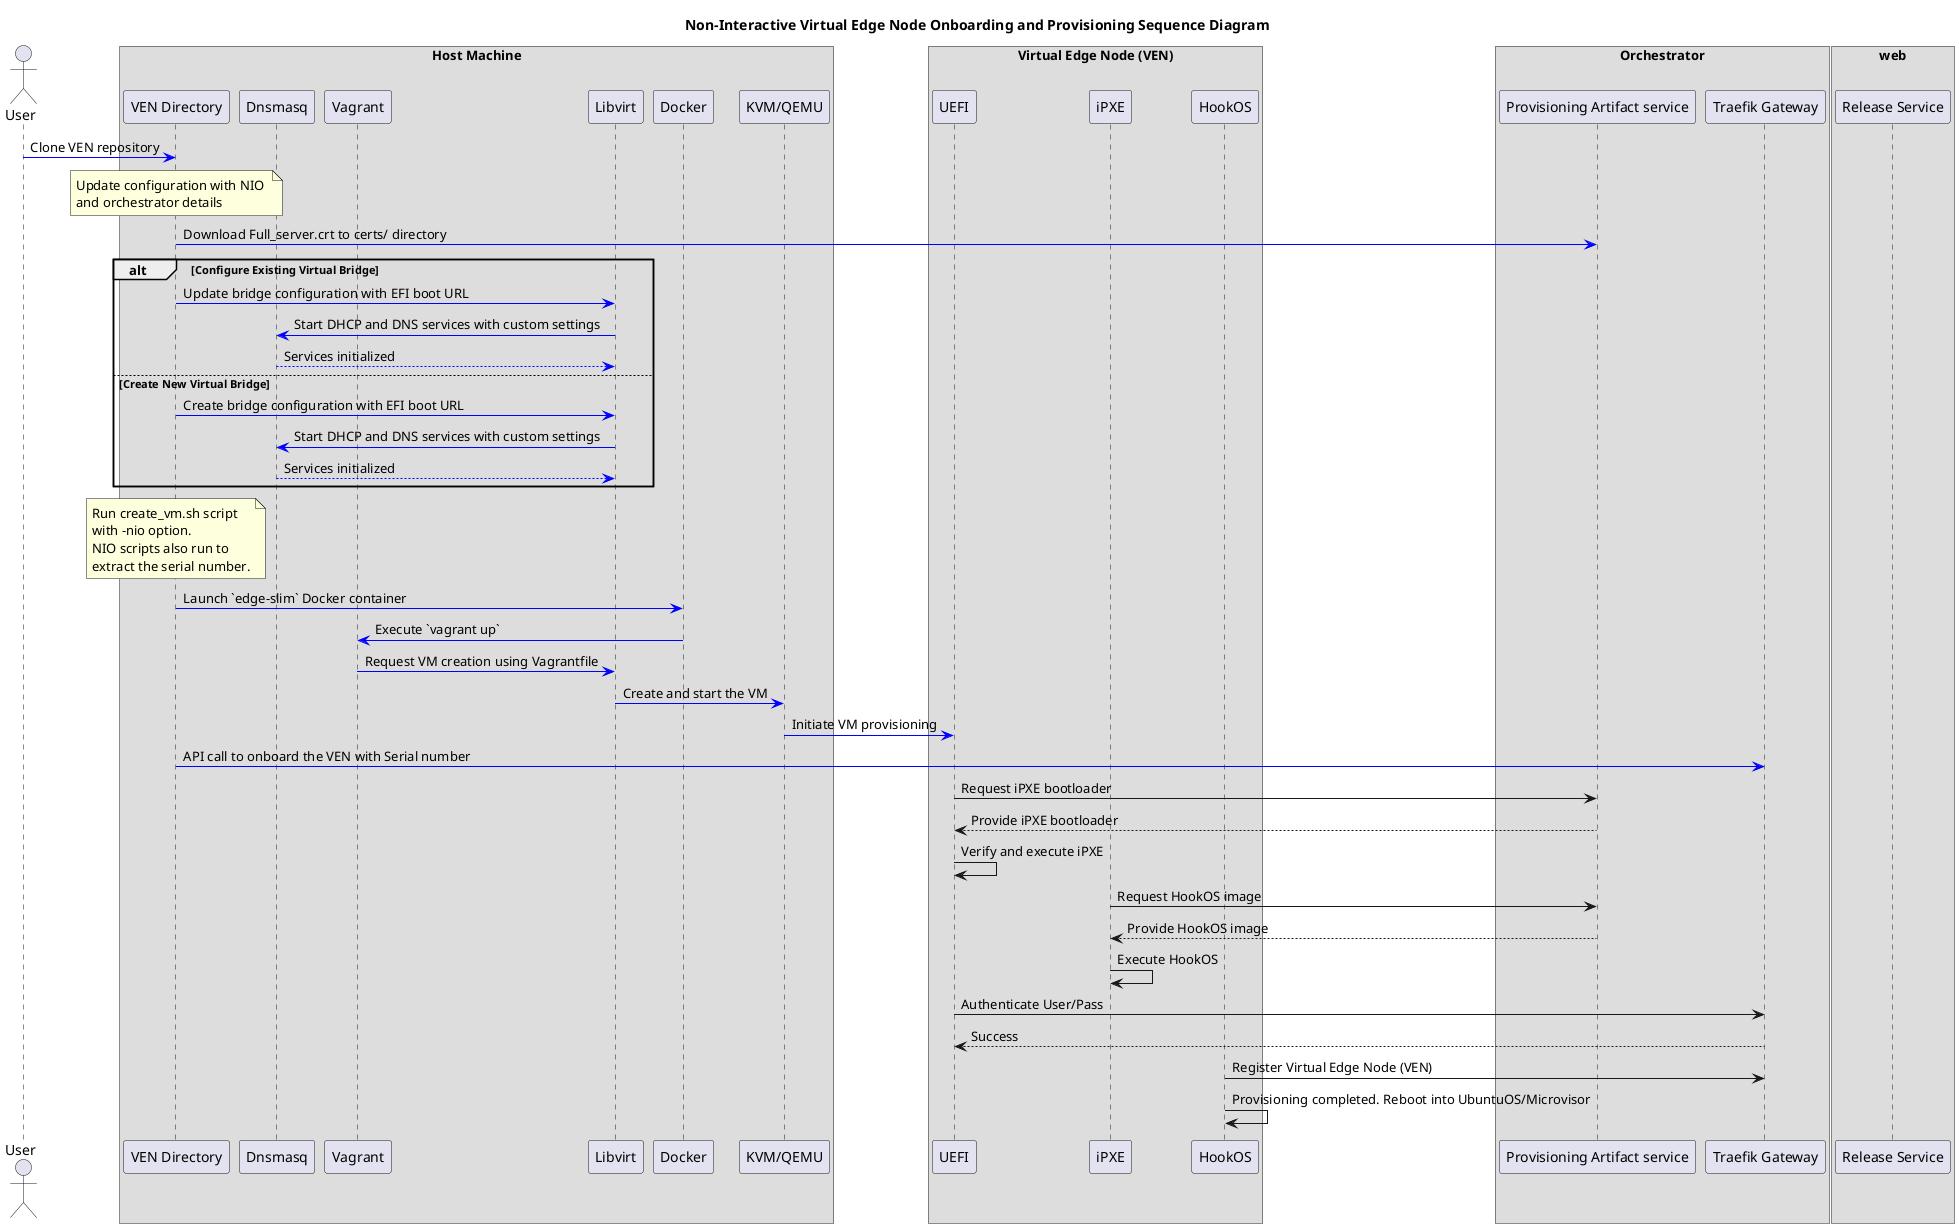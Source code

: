 @startuml
title Non-Interactive Virtual Edge Node Onboarding and Provisioning Sequence Diagram
actor "User" as User
box "Host Machine"
  participant "VEN Directory" as VEN
  participant "Dnsmasq" as Dnsmasq
  participant "Vagrant" as Vagrant
  participant "Libvirt" as Libvirt
  participant "Docker" as Docker
  participant "KVM/QEMU" as KVM_QEMU
end box
box "Virtual Edge Node (VEN)"
  participant "UEFI" as UEFI
  participant "iPXE" as iPXE
  participant "HookOS" as HookOS
end box
box "Orchestrator"
  participant "Provisioning Artifact service" as CDN
  participant "Traefik Gateway" as Traefik
end box
box "web"
  participant "Release Service" as ReleaseService
end box
User -[#0000FF]> VEN: Clone VEN repository
note over VEN
  Update configuration with NIO 
  and orchestrator details
end note
VEN -[#0000FF]> CDN: Download Full_server.crt to certs/ directory
alt Configure Existing Virtual Bridge
  VEN -[#0000FF]> Libvirt: Update bridge configuration with EFI boot URL
  Libvirt -[#0000FF]> Dnsmasq: Start DHCP and DNS services with custom settings
  Dnsmasq -[#0000FF]--> Libvirt: Services initialized
else Create New Virtual Bridge
  VEN -[#0000FF]> Libvirt: Create bridge configuration with EFI boot URL
  Libvirt -[#0000FF]> Dnsmasq: Start DHCP and DNS services with custom settings
  Dnsmasq -[#0000FF]--> Libvirt: Services initialized
end
note over VEN
  Run create_vm.sh script  
  with -nio option.
  NIO scripts also run to 
  extract the serial number.
end note
VEN -[#0000FF]> Docker: Launch `edge-slim` Docker container
Docker -[#0000FF]> Vagrant: Execute `vagrant up`
Vagrant -[#0000FF]> Libvirt: Request VM creation using Vagrantfile
Libvirt -[#0000FF]> KVM_QEMU: Create and start the VM
KVM_QEMU -[#0000FF]> UEFI: Initiate VM provisioning
VEN -[#0000FF]> Traefik: API call to onboard the VEN with Serial number
UEFI -> CDN: Request iPXE bootloader
CDN --> UEFI: Provide iPXE bootloader
UEFI -> UEFI: Verify and execute iPXE
iPXE -> CDN: Request HookOS image
CDN --> iPXE: Provide HookOS image
iPXE -> iPXE: Execute HookOS
UEFI -> Traefik: Authenticate User/Pass
Traefik --> UEFI: Success
HookOS -> Traefik: Register Virtual Edge Node (VEN)
HookOS -> HookOS: Provisioning completed. Reboot into UbuntuOS/Microvisor 
@enduml
